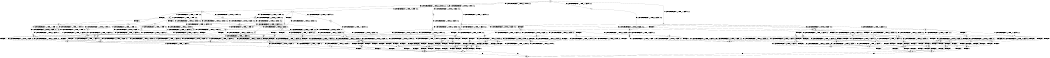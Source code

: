 digraph BCG {
size = "7, 10.5";
center = TRUE;
node [shape = circle];
0 [peripheries = 2];
0 -> 1 [label = "EX !0 !ATOMIC_EXCH_BRANCH (1, +1, TRUE, +1, 1, FALSE) !:0:1:2:"];
0 -> 2 [label = "EX !1 !ATOMIC_EXCH_BRANCH (1, +0, TRUE, +0, 1, TRUE) !:0:1:2:"];
0 -> 3 [label = "EX !2 !ATOMIC_EXCH_BRANCH (1, +1, TRUE, +0, 2, TRUE) !:0:1:2:"];
0 -> 4 [label = "EX !0 !ATOMIC_EXCH_BRANCH (1, +1, TRUE, +1, 1, FALSE) !:0:1:2:"];
1 -> 5 [label = "EX !2 !ATOMIC_EXCH_BRANCH (1, +1, TRUE, +0, 2, FALSE) !:0:1:2:"];
2 -> 6 [label = "EX !0 !ATOMIC_EXCH_BRANCH (1, +1, TRUE, +1, 1, FALSE) !:0:1:2:"];
2 -> 7 [label = "EX !2 !ATOMIC_EXCH_BRANCH (1, +1, TRUE, +0, 2, TRUE) !:0:1:2:"];
2 -> 8 [label = "EX !0 !ATOMIC_EXCH_BRANCH (1, +1, TRUE, +1, 1, FALSE) !:0:1:2:"];
2 -> 2 [label = "EX !1 !ATOMIC_EXCH_BRANCH (1, +0, TRUE, +0, 1, TRUE) !:0:1:2:"];
3 -> 9 [label = "EX !0 !ATOMIC_EXCH_BRANCH (1, +1, TRUE, +1, 1, TRUE) !:0:1:2:"];
3 -> 10 [label = "TERMINATE !2"];
3 -> 11 [label = "EX !1 !ATOMIC_EXCH_BRANCH (1, +0, TRUE, +0, 1, FALSE) !:0:1:2:"];
3 -> 12 [label = "EX !0 !ATOMIC_EXCH_BRANCH (1, +1, TRUE, +1, 1, TRUE) !:0:1:2:"];
4 -> 5 [label = "EX !2 !ATOMIC_EXCH_BRANCH (1, +1, TRUE, +0, 2, FALSE) !:0:1:2:"];
4 -> 13 [label = "TERMINATE !0"];
4 -> 14 [label = "EX !1 !ATOMIC_EXCH_BRANCH (1, +0, TRUE, +0, 1, FALSE) !:0:1:2:"];
4 -> 15 [label = "EX !2 !ATOMIC_EXCH_BRANCH (1, +1, TRUE, +0, 2, FALSE) !:0:1:2:"];
5 -> 16 [label = "EX !1 !ATOMIC_EXCH_BRANCH (1, +0, TRUE, +0, 1, FALSE) !:0:1:2:"];
6 -> 17 [label = "EX !1 !ATOMIC_EXCH_BRANCH (1, +0, TRUE, +0, 1, FALSE) !:0:1:2:"];
7 -> 18 [label = "EX !1 !ATOMIC_EXCH_BRANCH (1, +0, TRUE, +0, 1, FALSE) !:0:1:2:"];
7 -> 19 [label = "TERMINATE !2"];
7 -> 20 [label = "EX !0 !ATOMIC_EXCH_BRANCH (1, +1, TRUE, +1, 1, TRUE) !:0:1:2:"];
7 -> 11 [label = "EX !1 !ATOMIC_EXCH_BRANCH (1, +0, TRUE, +0, 1, FALSE) !:0:1:2:"];
8 -> 17 [label = "EX !1 !ATOMIC_EXCH_BRANCH (1, +0, TRUE, +0, 1, FALSE) !:0:1:2:"];
8 -> 21 [label = "TERMINATE !0"];
8 -> 22 [label = "EX !2 !ATOMIC_EXCH_BRANCH (1, +1, TRUE, +0, 2, FALSE) !:0:1:2:"];
8 -> 14 [label = "EX !1 !ATOMIC_EXCH_BRANCH (1, +0, TRUE, +0, 1, FALSE) !:0:1:2:"];
9 -> 23 [label = "EX !1 !ATOMIC_EXCH_BRANCH (1, +0, TRUE, +0, 1, FALSE) !:0:1:2:"];
10 -> 24 [label = "EX !0 !ATOMIC_EXCH_BRANCH (1, +1, TRUE, +1, 1, TRUE) !:0:1:"];
10 -> 25 [label = "EX !1 !ATOMIC_EXCH_BRANCH (1, +0, TRUE, +0, 1, FALSE) !:0:1:"];
10 -> 26 [label = "EX !0 !ATOMIC_EXCH_BRANCH (1, +1, TRUE, +1, 1, TRUE) !:0:1:"];
11 -> 27 [label = "EX !0 !ATOMIC_EXCH_BRANCH (1, +1, TRUE, +1, 1, FALSE) !:0:1:2:"];
11 -> 28 [label = "TERMINATE !1"];
11 -> 29 [label = "TERMINATE !2"];
11 -> 30 [label = "EX !0 !ATOMIC_EXCH_BRANCH (1, +1, TRUE, +1, 1, FALSE) !:0:1:2:"];
12 -> 23 [label = "EX !1 !ATOMIC_EXCH_BRANCH (1, +0, TRUE, +0, 1, FALSE) !:0:1:2:"];
12 -> 31 [label = "TERMINATE !2"];
12 -> 32 [label = "EX !1 !ATOMIC_EXCH_BRANCH (1, +0, TRUE, +0, 1, FALSE) !:0:1:2:"];
12 -> 12 [label = "EX !0 !ATOMIC_EXCH_BRANCH (1, +1, TRUE, +1, 1, TRUE) !:0:1:2:"];
13 -> 33 [label = "EX !2 !ATOMIC_EXCH_BRANCH (1, +1, TRUE, +0, 2, FALSE) !:1:2:"];
13 -> 34 [label = "EX !1 !ATOMIC_EXCH_BRANCH (1, +0, TRUE, +0, 1, FALSE) !:1:2:"];
13 -> 35 [label = "EX !2 !ATOMIC_EXCH_BRANCH (1, +1, TRUE, +0, 2, FALSE) !:1:2:"];
14 -> 27 [label = "EX !2 !ATOMIC_EXCH_BRANCH (1, +1, TRUE, +0, 2, TRUE) !:0:1:2:"];
14 -> 36 [label = "TERMINATE !1"];
14 -> 37 [label = "TERMINATE !0"];
14 -> 30 [label = "EX !2 !ATOMIC_EXCH_BRANCH (1, +1, TRUE, +0, 2, TRUE) !:0:1:2:"];
15 -> 16 [label = "EX !1 !ATOMIC_EXCH_BRANCH (1, +0, TRUE, +0, 1, FALSE) !:0:1:2:"];
15 -> 38 [label = "TERMINATE !2"];
15 -> 39 [label = "TERMINATE !0"];
15 -> 40 [label = "EX !1 !ATOMIC_EXCH_BRANCH (1, +0, TRUE, +0, 1, FALSE) !:0:1:2:"];
16 -> 41 [label = "TERMINATE !0"];
17 -> 27 [label = "EX !2 !ATOMIC_EXCH_BRANCH (1, +1, TRUE, +0, 2, TRUE) !:0:1:2:"];
18 -> 27 [label = "EX !0 !ATOMIC_EXCH_BRANCH (1, +1, TRUE, +1, 1, FALSE) !:0:1:2:"];
19 -> 42 [label = "EX !1 !ATOMIC_EXCH_BRANCH (1, +0, TRUE, +0, 1, FALSE) !:0:1:"];
19 -> 43 [label = "EX !0 !ATOMIC_EXCH_BRANCH (1, +1, TRUE, +1, 1, TRUE) !:0:1:"];
19 -> 25 [label = "EX !1 !ATOMIC_EXCH_BRANCH (1, +0, TRUE, +0, 1, FALSE) !:0:1:"];
20 -> 23 [label = "EX !1 !ATOMIC_EXCH_BRANCH (1, +0, TRUE, +0, 1, FALSE) !:0:1:2:"];
20 -> 44 [label = "TERMINATE !2"];
20 -> 32 [label = "EX !1 !ATOMIC_EXCH_BRANCH (1, +0, TRUE, +0, 1, FALSE) !:0:1:2:"];
20 -> 20 [label = "EX !0 !ATOMIC_EXCH_BRANCH (1, +1, TRUE, +1, 1, TRUE) !:0:1:2:"];
21 -> 45 [label = "EX !1 !ATOMIC_EXCH_BRANCH (1, +0, TRUE, +0, 1, FALSE) !:1:2:"];
21 -> 46 [label = "EX !2 !ATOMIC_EXCH_BRANCH (1, +1, TRUE, +0, 2, FALSE) !:1:2:"];
21 -> 34 [label = "EX !1 !ATOMIC_EXCH_BRANCH (1, +0, TRUE, +0, 1, FALSE) !:1:2:"];
22 -> 16 [label = "EX !1 !ATOMIC_EXCH_BRANCH (1, +0, TRUE, +0, 1, FALSE) !:0:1:2:"];
22 -> 47 [label = "TERMINATE !2"];
22 -> 48 [label = "TERMINATE !0"];
22 -> 40 [label = "EX !1 !ATOMIC_EXCH_BRANCH (1, +0, TRUE, +0, 1, FALSE) !:0:1:2:"];
23 -> 27 [label = "EX !0 !ATOMIC_EXCH_BRANCH (1, +1, TRUE, +1, 1, FALSE) !:0:1:2:"];
24 -> 49 [label = "EX !1 !ATOMIC_EXCH_BRANCH (1, +0, TRUE, +0, 1, FALSE) !:0:1:"];
25 -> 50 [label = "EX !0 !ATOMIC_EXCH_BRANCH (1, +1, TRUE, +1, 1, FALSE) !:0:1:"];
25 -> 51 [label = "TERMINATE !1"];
25 -> 52 [label = "EX !0 !ATOMIC_EXCH_BRANCH (1, +1, TRUE, +1, 1, FALSE) !:0:1:"];
26 -> 49 [label = "EX !1 !ATOMIC_EXCH_BRANCH (1, +0, TRUE, +0, 1, FALSE) !:0:1:"];
26 -> 53 [label = "EX !1 !ATOMIC_EXCH_BRANCH (1, +0, TRUE, +0, 1, FALSE) !:0:1:"];
26 -> 26 [label = "EX !0 !ATOMIC_EXCH_BRANCH (1, +1, TRUE, +1, 1, TRUE) !:0:1:"];
27 -> 54 [label = "TERMINATE !0"];
28 -> 55 [label = "EX !0 !ATOMIC_EXCH_BRANCH (1, +1, TRUE, +1, 1, FALSE) !:0:2:"];
28 -> 51 [label = "TERMINATE !2"];
28 -> 56 [label = "EX !0 !ATOMIC_EXCH_BRANCH (1, +1, TRUE, +1, 1, FALSE) !:0:2:"];
29 -> 50 [label = "EX !0 !ATOMIC_EXCH_BRANCH (1, +1, TRUE, +1, 1, FALSE) !:0:1:"];
29 -> 51 [label = "TERMINATE !1"];
29 -> 52 [label = "EX !0 !ATOMIC_EXCH_BRANCH (1, +1, TRUE, +1, 1, FALSE) !:0:1:"];
30 -> 54 [label = "TERMINATE !0"];
30 -> 57 [label = "TERMINATE !1"];
30 -> 58 [label = "TERMINATE !2"];
30 -> 59 [label = "TERMINATE !0"];
31 -> 24 [label = "EX !0 !ATOMIC_EXCH_BRANCH (1, +1, TRUE, +1, 1, TRUE) !:0:1:"];
31 -> 53 [label = "EX !1 !ATOMIC_EXCH_BRANCH (1, +0, TRUE, +0, 1, FALSE) !:0:1:"];
31 -> 26 [label = "EX !0 !ATOMIC_EXCH_BRANCH (1, +1, TRUE, +1, 1, TRUE) !:0:1:"];
32 -> 27 [label = "EX !0 !ATOMIC_EXCH_BRANCH (1, +1, TRUE, +1, 1, FALSE) !:0:1:2:"];
32 -> 60 [label = "TERMINATE !1"];
32 -> 61 [label = "TERMINATE !2"];
32 -> 30 [label = "EX !0 !ATOMIC_EXCH_BRANCH (1, +1, TRUE, +1, 1, FALSE) !:0:1:2:"];
33 -> 62 [label = "EX !1 !ATOMIC_EXCH_BRANCH (1, +0, TRUE, +0, 1, FALSE) !:1:2:"];
34 -> 63 [label = "EX !2 !ATOMIC_EXCH_BRANCH (1, +1, TRUE, +0, 2, TRUE) !:1:2:"];
34 -> 64 [label = "TERMINATE !1"];
34 -> 65 [label = "EX !2 !ATOMIC_EXCH_BRANCH (1, +1, TRUE, +0, 2, TRUE) !:1:2:"];
35 -> 62 [label = "EX !1 !ATOMIC_EXCH_BRANCH (1, +0, TRUE, +0, 1, FALSE) !:1:2:"];
35 -> 66 [label = "TERMINATE !2"];
35 -> 67 [label = "EX !1 !ATOMIC_EXCH_BRANCH (1, +0, TRUE, +0, 1, FALSE) !:1:2:"];
36 -> 55 [label = "EX !2 !ATOMIC_EXCH_BRANCH (1, +1, TRUE, +0, 2, TRUE) !:0:2:"];
36 -> 64 [label = "TERMINATE !0"];
36 -> 56 [label = "EX !2 !ATOMIC_EXCH_BRANCH (1, +1, TRUE, +0, 2, TRUE) !:0:2:"];
37 -> 63 [label = "EX !2 !ATOMIC_EXCH_BRANCH (1, +1, TRUE, +0, 2, TRUE) !:1:2:"];
37 -> 64 [label = "TERMINATE !1"];
37 -> 65 [label = "EX !2 !ATOMIC_EXCH_BRANCH (1, +1, TRUE, +0, 2, TRUE) !:1:2:"];
38 -> 68 [label = "EX !1 !ATOMIC_EXCH_BRANCH (1, +0, TRUE, +0, 1, FALSE) !:0:1:"];
38 -> 66 [label = "TERMINATE !0"];
38 -> 69 [label = "EX !1 !ATOMIC_EXCH_BRANCH (1, +0, TRUE, +0, 1, FALSE) !:0:1:"];
39 -> 62 [label = "EX !1 !ATOMIC_EXCH_BRANCH (1, +0, TRUE, +0, 1, FALSE) !:1:2:"];
39 -> 66 [label = "TERMINATE !2"];
39 -> 67 [label = "EX !1 !ATOMIC_EXCH_BRANCH (1, +0, TRUE, +0, 1, FALSE) !:1:2:"];
40 -> 41 [label = "TERMINATE !0"];
40 -> 70 [label = "TERMINATE !1"];
40 -> 71 [label = "TERMINATE !2"];
40 -> 72 [label = "TERMINATE !0"];
41 -> 73 [label = "TERMINATE !2"];
42 -> 50 [label = "EX !0 !ATOMIC_EXCH_BRANCH (1, +1, TRUE, +1, 1, FALSE) !:0:1:"];
43 -> 49 [label = "EX !1 !ATOMIC_EXCH_BRANCH (1, +0, TRUE, +0, 1, FALSE) !:0:1:"];
43 -> 53 [label = "EX !1 !ATOMIC_EXCH_BRANCH (1, +0, TRUE, +0, 1, FALSE) !:0:1:"];
43 -> 43 [label = "EX !0 !ATOMIC_EXCH_BRANCH (1, +1, TRUE, +1, 1, TRUE) !:0:1:"];
44 -> 74 [label = "EX !0 !ATOMIC_EXCH_BRANCH (1, +1, TRUE, +1, 1, TRUE) !:0:1:"];
44 -> 53 [label = "EX !1 !ATOMIC_EXCH_BRANCH (1, +0, TRUE, +0, 1, FALSE) !:0:1:"];
44 -> 43 [label = "EX !0 !ATOMIC_EXCH_BRANCH (1, +1, TRUE, +1, 1, TRUE) !:0:1:"];
45 -> 63 [label = "EX !2 !ATOMIC_EXCH_BRANCH (1, +1, TRUE, +0, 2, TRUE) !:1:2:"];
46 -> 62 [label = "EX !1 !ATOMIC_EXCH_BRANCH (1, +0, TRUE, +0, 1, FALSE) !:1:2:"];
46 -> 75 [label = "TERMINATE !2"];
46 -> 67 [label = "EX !1 !ATOMIC_EXCH_BRANCH (1, +0, TRUE, +0, 1, FALSE) !:1:2:"];
47 -> 68 [label = "EX !1 !ATOMIC_EXCH_BRANCH (1, +0, TRUE, +0, 1, FALSE) !:0:1:"];
47 -> 75 [label = "TERMINATE !0"];
47 -> 69 [label = "EX !1 !ATOMIC_EXCH_BRANCH (1, +0, TRUE, +0, 1, FALSE) !:0:1:"];
48 -> 62 [label = "EX !1 !ATOMIC_EXCH_BRANCH (1, +0, TRUE, +0, 1, FALSE) !:1:2:"];
48 -> 75 [label = "TERMINATE !2"];
48 -> 67 [label = "EX !1 !ATOMIC_EXCH_BRANCH (1, +0, TRUE, +0, 1, FALSE) !:1:2:"];
49 -> 50 [label = "EX !0 !ATOMIC_EXCH_BRANCH (1, +1, TRUE, +1, 1, FALSE) !:0:1:"];
50 -> 76 [label = "TERMINATE !0"];
51 -> 77 [label = "EX !0 !ATOMIC_EXCH_BRANCH (1, +1, TRUE, +1, 1, FALSE) !:0:"];
51 -> 78 [label = "EX !0 !ATOMIC_EXCH_BRANCH (1, +1, TRUE, +1, 1, FALSE) !:0:"];
52 -> 76 [label = "TERMINATE !0"];
52 -> 79 [label = "TERMINATE !1"];
52 -> 80 [label = "TERMINATE !0"];
53 -> 50 [label = "EX !0 !ATOMIC_EXCH_BRANCH (1, +1, TRUE, +1, 1, FALSE) !:0:1:"];
53 -> 81 [label = "TERMINATE !1"];
53 -> 52 [label = "EX !0 !ATOMIC_EXCH_BRANCH (1, +1, TRUE, +1, 1, FALSE) !:0:1:"];
54 -> 76 [label = "TERMINATE !2"];
55 -> 82 [label = "TERMINATE !0"];
56 -> 82 [label = "TERMINATE !0"];
56 -> 79 [label = "TERMINATE !2"];
56 -> 83 [label = "TERMINATE !0"];
57 -> 82 [label = "TERMINATE !0"];
57 -> 79 [label = "TERMINATE !2"];
57 -> 83 [label = "TERMINATE !0"];
58 -> 76 [label = "TERMINATE !0"];
58 -> 79 [label = "TERMINATE !1"];
58 -> 80 [label = "TERMINATE !0"];
59 -> 76 [label = "TERMINATE !2"];
59 -> 83 [label = "TERMINATE !1"];
59 -> 80 [label = "TERMINATE !2"];
60 -> 55 [label = "EX !0 !ATOMIC_EXCH_BRANCH (1, +1, TRUE, +1, 1, FALSE) !:0:2:"];
60 -> 81 [label = "TERMINATE !2"];
60 -> 56 [label = "EX !0 !ATOMIC_EXCH_BRANCH (1, +1, TRUE, +1, 1, FALSE) !:0:2:"];
61 -> 50 [label = "EX !0 !ATOMIC_EXCH_BRANCH (1, +1, TRUE, +1, 1, FALSE) !:0:1:"];
61 -> 81 [label = "TERMINATE !1"];
61 -> 52 [label = "EX !0 !ATOMIC_EXCH_BRANCH (1, +1, TRUE, +1, 1, FALSE) !:0:1:"];
62 -> 73 [label = "TERMINATE !2"];
63 -> 76 [label = "TERMINATE !2"];
64 -> 84 [label = "EX !2 !ATOMIC_EXCH_BRANCH (1, +1, TRUE, +0, 2, TRUE) !:2:"];
64 -> 85 [label = "EX !2 !ATOMIC_EXCH_BRANCH (1, +1, TRUE, +0, 2, TRUE) !:2:"];
65 -> 76 [label = "TERMINATE !2"];
65 -> 83 [label = "TERMINATE !1"];
65 -> 80 [label = "TERMINATE !2"];
66 -> 86 [label = "EX !1 !ATOMIC_EXCH_BRANCH (1, +0, TRUE, +0, 1, FALSE) !:1:"];
66 -> 87 [label = "EX !1 !ATOMIC_EXCH_BRANCH (1, +0, TRUE, +0, 1, FALSE) !:1:"];
67 -> 73 [label = "TERMINATE !2"];
67 -> 88 [label = "TERMINATE !1"];
67 -> 89 [label = "TERMINATE !2"];
68 -> 73 [label = "TERMINATE !0"];
69 -> 73 [label = "TERMINATE !0"];
69 -> 90 [label = "TERMINATE !1"];
69 -> 89 [label = "TERMINATE !0"];
70 -> 91 [label = "TERMINATE !0"];
70 -> 90 [label = "TERMINATE !2"];
70 -> 88 [label = "TERMINATE !0"];
71 -> 73 [label = "TERMINATE !0"];
71 -> 90 [label = "TERMINATE !1"];
71 -> 89 [label = "TERMINATE !0"];
72 -> 73 [label = "TERMINATE !2"];
72 -> 88 [label = "TERMINATE !1"];
72 -> 89 [label = "TERMINATE !2"];
73 -> 92 [label = "TERMINATE !1"];
74 -> 49 [label = "EX !1 !ATOMIC_EXCH_BRANCH (1, +0, TRUE, +0, 1, FALSE) !:0:1:"];
75 -> 86 [label = "EX !1 !ATOMIC_EXCH_BRANCH (1, +0, TRUE, +0, 1, FALSE) !:1:"];
75 -> 87 [label = "EX !1 !ATOMIC_EXCH_BRANCH (1, +0, TRUE, +0, 1, FALSE) !:1:"];
76 -> 93 [label = "TERMINATE !1"];
77 -> 93 [label = "TERMINATE !0"];
78 -> 93 [label = "TERMINATE !0"];
78 -> 94 [label = "TERMINATE !0"];
79 -> 93 [label = "TERMINATE !0"];
79 -> 94 [label = "TERMINATE !0"];
80 -> 93 [label = "TERMINATE !1"];
80 -> 94 [label = "TERMINATE !1"];
81 -> 77 [label = "EX !0 !ATOMIC_EXCH_BRANCH (1, +1, TRUE, +1, 1, FALSE) !:0:"];
81 -> 78 [label = "EX !0 !ATOMIC_EXCH_BRANCH (1, +1, TRUE, +1, 1, FALSE) !:0:"];
82 -> 93 [label = "TERMINATE !2"];
83 -> 93 [label = "TERMINATE !2"];
83 -> 94 [label = "TERMINATE !2"];
84 -> 93 [label = "TERMINATE !2"];
85 -> 93 [label = "TERMINATE !2"];
85 -> 94 [label = "TERMINATE !2"];
86 -> 92 [label = "TERMINATE !1"];
87 -> 92 [label = "TERMINATE !1"];
87 -> 95 [label = "TERMINATE !1"];
88 -> 92 [label = "TERMINATE !2"];
88 -> 95 [label = "TERMINATE !2"];
89 -> 92 [label = "TERMINATE !1"];
89 -> 95 [label = "TERMINATE !1"];
90 -> 92 [label = "TERMINATE !0"];
90 -> 95 [label = "TERMINATE !0"];
91 -> 92 [label = "TERMINATE !2"];
92 -> 96 [label = "exit"];
93 -> 96 [label = "exit"];
94 -> 96 [label = "exit"];
95 -> 96 [label = "exit"];
}
